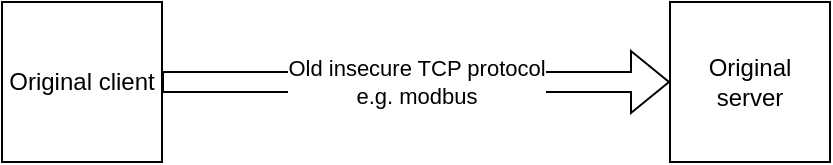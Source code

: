 <mxfile version="20.0.1" type="github">
  <diagram id="oelvePmYZkdGCveeSNbR" name="Page-1">
    <mxGraphModel dx="1038" dy="556" grid="1" gridSize="10" guides="1" tooltips="1" connect="1" arrows="1" fold="1" page="1" pageScale="1" pageWidth="827" pageHeight="1169" math="0" shadow="0">
      <root>
        <mxCell id="0" />
        <mxCell id="1" parent="0" />
        <mxCell id="GN0M2vtTz4O2_e-BDMKb-1" value="&lt;div&gt;Original client&lt;/div&gt;" style="whiteSpace=wrap;html=1;aspect=fixed;" vertex="1" parent="1">
          <mxGeometry x="40" y="40" width="80" height="80" as="geometry" />
        </mxCell>
        <mxCell id="GN0M2vtTz4O2_e-BDMKb-2" value="Original server" style="whiteSpace=wrap;html=1;aspect=fixed;" vertex="1" parent="1">
          <mxGeometry x="374" y="40" width="80" height="80" as="geometry" />
        </mxCell>
        <mxCell id="GN0M2vtTz4O2_e-BDMKb-3" value="&lt;div&gt;Old insecure TCP protocol&lt;/div&gt;&lt;div&gt;e.g. modbus&lt;/div&gt;" style="endArrow=classic;html=1;rounded=0;shape=flexArrow;exitX=1;exitY=0.5;exitDx=0;exitDy=0;entryX=0;entryY=0.5;entryDx=0;entryDy=0;" edge="1" parent="1" source="GN0M2vtTz4O2_e-BDMKb-1" target="GN0M2vtTz4O2_e-BDMKb-2">
          <mxGeometry width="50" height="50" relative="1" as="geometry">
            <mxPoint x="390" y="320" as="sourcePoint" />
            <mxPoint x="440" y="270" as="targetPoint" />
          </mxGeometry>
        </mxCell>
      </root>
    </mxGraphModel>
  </diagram>
</mxfile>

